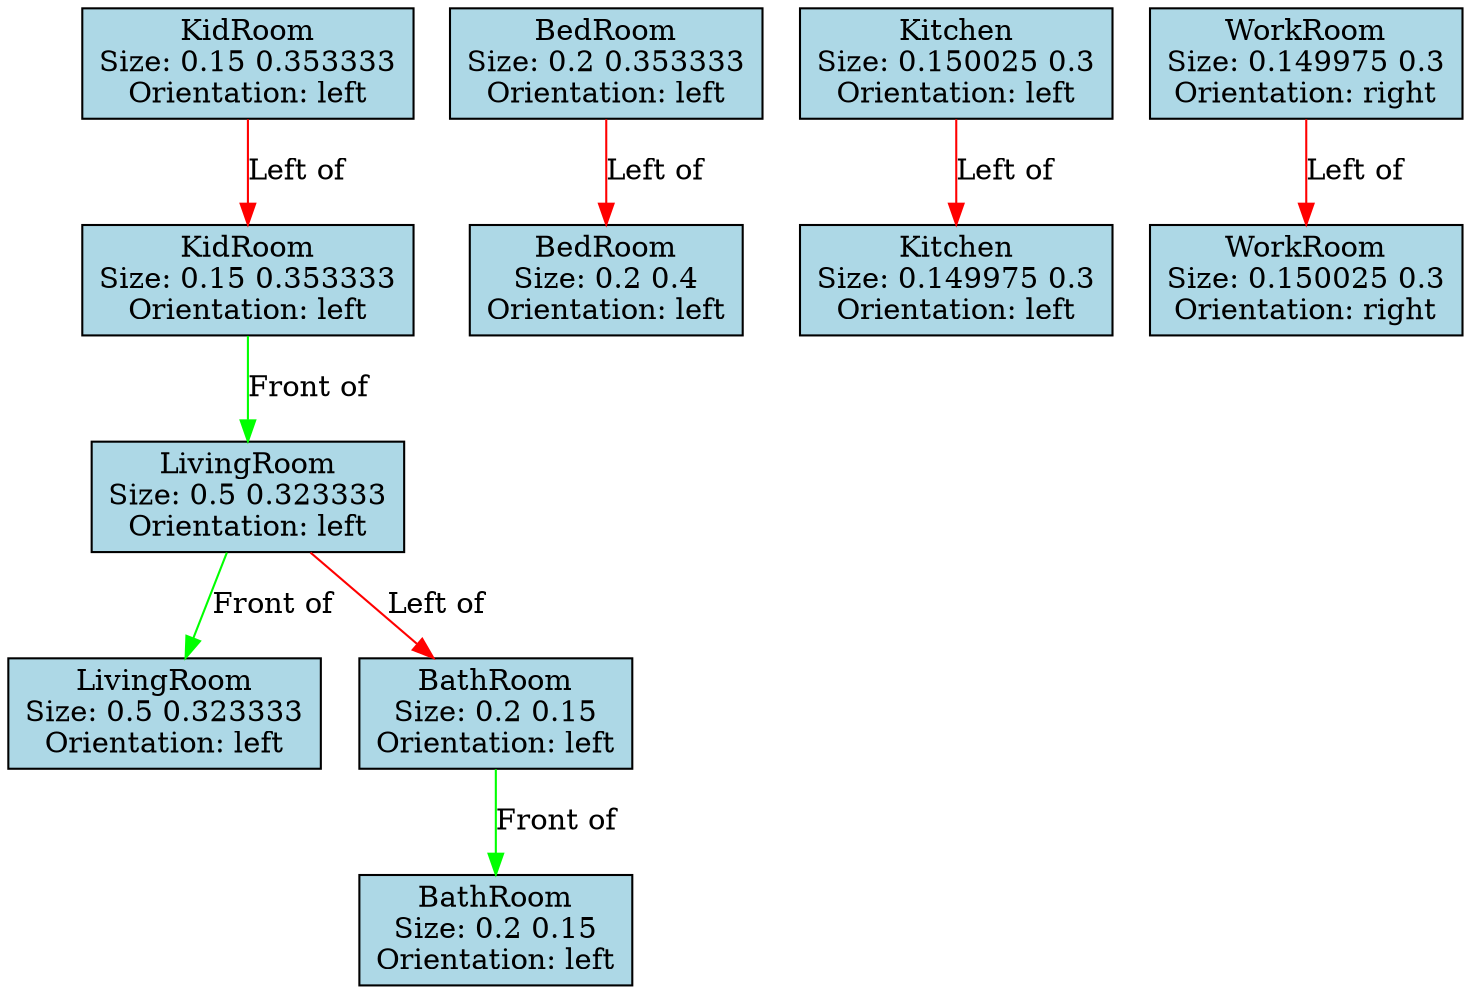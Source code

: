 digraph G {
0[label="LivingRoom\nSize: 0.5 0.323333\nOrientation: left", shape=rect, style=filled, fillcolor="lightblue", width=0.5, height=0.323333];
1[label="LivingRoom\nSize: 0.5 0.323333\nOrientation: left", shape=rect, style=filled, fillcolor="lightblue", width=0.5, height=0.323333];
2[label="BedRoom\nSize: 0.2 0.4\nOrientation: left", shape=rect, style=filled, fillcolor="lightblue", width=0.2, height=0.4];
3[label="BedRoom\nSize: 0.2 0.353333\nOrientation: left", shape=rect, style=filled, fillcolor="lightblue", width=0.2, height=0.353333];
4[label="Kitchen\nSize: 0.149975 0.3\nOrientation: left", shape=rect, style=filled, fillcolor="lightblue", width=0.149975, height=0.3];
5[label="Kitchen\nSize: 0.150025 0.3\nOrientation: left", shape=rect, style=filled, fillcolor="lightblue", width=0.150025, height=0.3];
6[label="KidRoom\nSize: 0.15 0.353333\nOrientation: left", shape=rect, style=filled, fillcolor="lightblue", width=0.15, height=0.353333];
7[label="KidRoom\nSize: 0.15 0.353333\nOrientation: left", shape=rect, style=filled, fillcolor="lightblue", width=0.15, height=0.353333];
8[label="BathRoom\nSize: 0.2 0.15\nOrientation: left", shape=rect, style=filled, fillcolor="lightblue", width=0.2, height=0.15];
9[label="BathRoom\nSize: 0.2 0.15\nOrientation: left", shape=rect, style=filled, fillcolor="lightblue", width=0.2, height=0.15];
10[label="WorkRoom\nSize: 0.150025 0.3\nOrientation: right", shape=rect, style=filled, fillcolor="lightblue", width=0.150025, height=0.3];
11[label="WorkRoom\nSize: 0.149975 0.3\nOrientation: right", shape=rect, style=filled, fillcolor="lightblue", width=0.149975, height=0.3];
0->1 [label="Front of\n", color="green"];
0->8 [label="Left of\n", color="red"];
3->2 [label="Left of\n", color="red"];
5->4 [label="Left of\n", color="red"];
6->0 [label="Front of\n", color="green"];
7->6 [label="Left of\n", color="red"];
8->9 [label="Front of\n", color="green"];
11->10 [label="Left of\n", color="red"];
}

